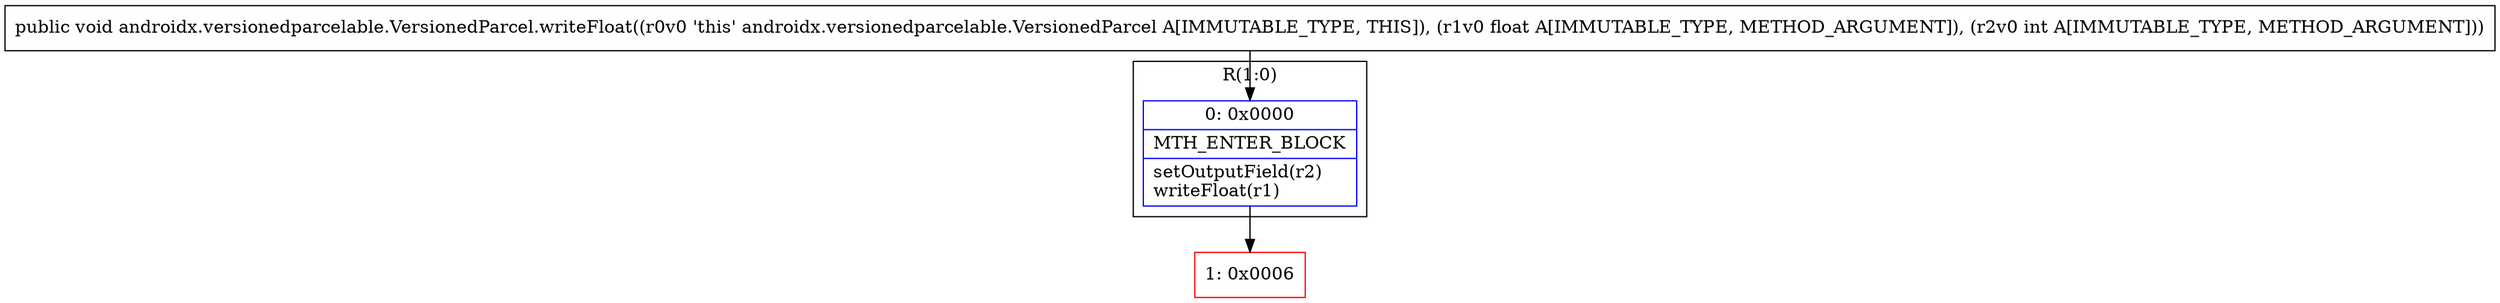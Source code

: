 digraph "CFG forandroidx.versionedparcelable.VersionedParcel.writeFloat(FI)V" {
subgraph cluster_Region_508107055 {
label = "R(1:0)";
node [shape=record,color=blue];
Node_0 [shape=record,label="{0\:\ 0x0000|MTH_ENTER_BLOCK\l|setOutputField(r2)\lwriteFloat(r1)\l}"];
}
Node_1 [shape=record,color=red,label="{1\:\ 0x0006}"];
MethodNode[shape=record,label="{public void androidx.versionedparcelable.VersionedParcel.writeFloat((r0v0 'this' androidx.versionedparcelable.VersionedParcel A[IMMUTABLE_TYPE, THIS]), (r1v0 float A[IMMUTABLE_TYPE, METHOD_ARGUMENT]), (r2v0 int A[IMMUTABLE_TYPE, METHOD_ARGUMENT])) }"];
MethodNode -> Node_0;
Node_0 -> Node_1;
}

